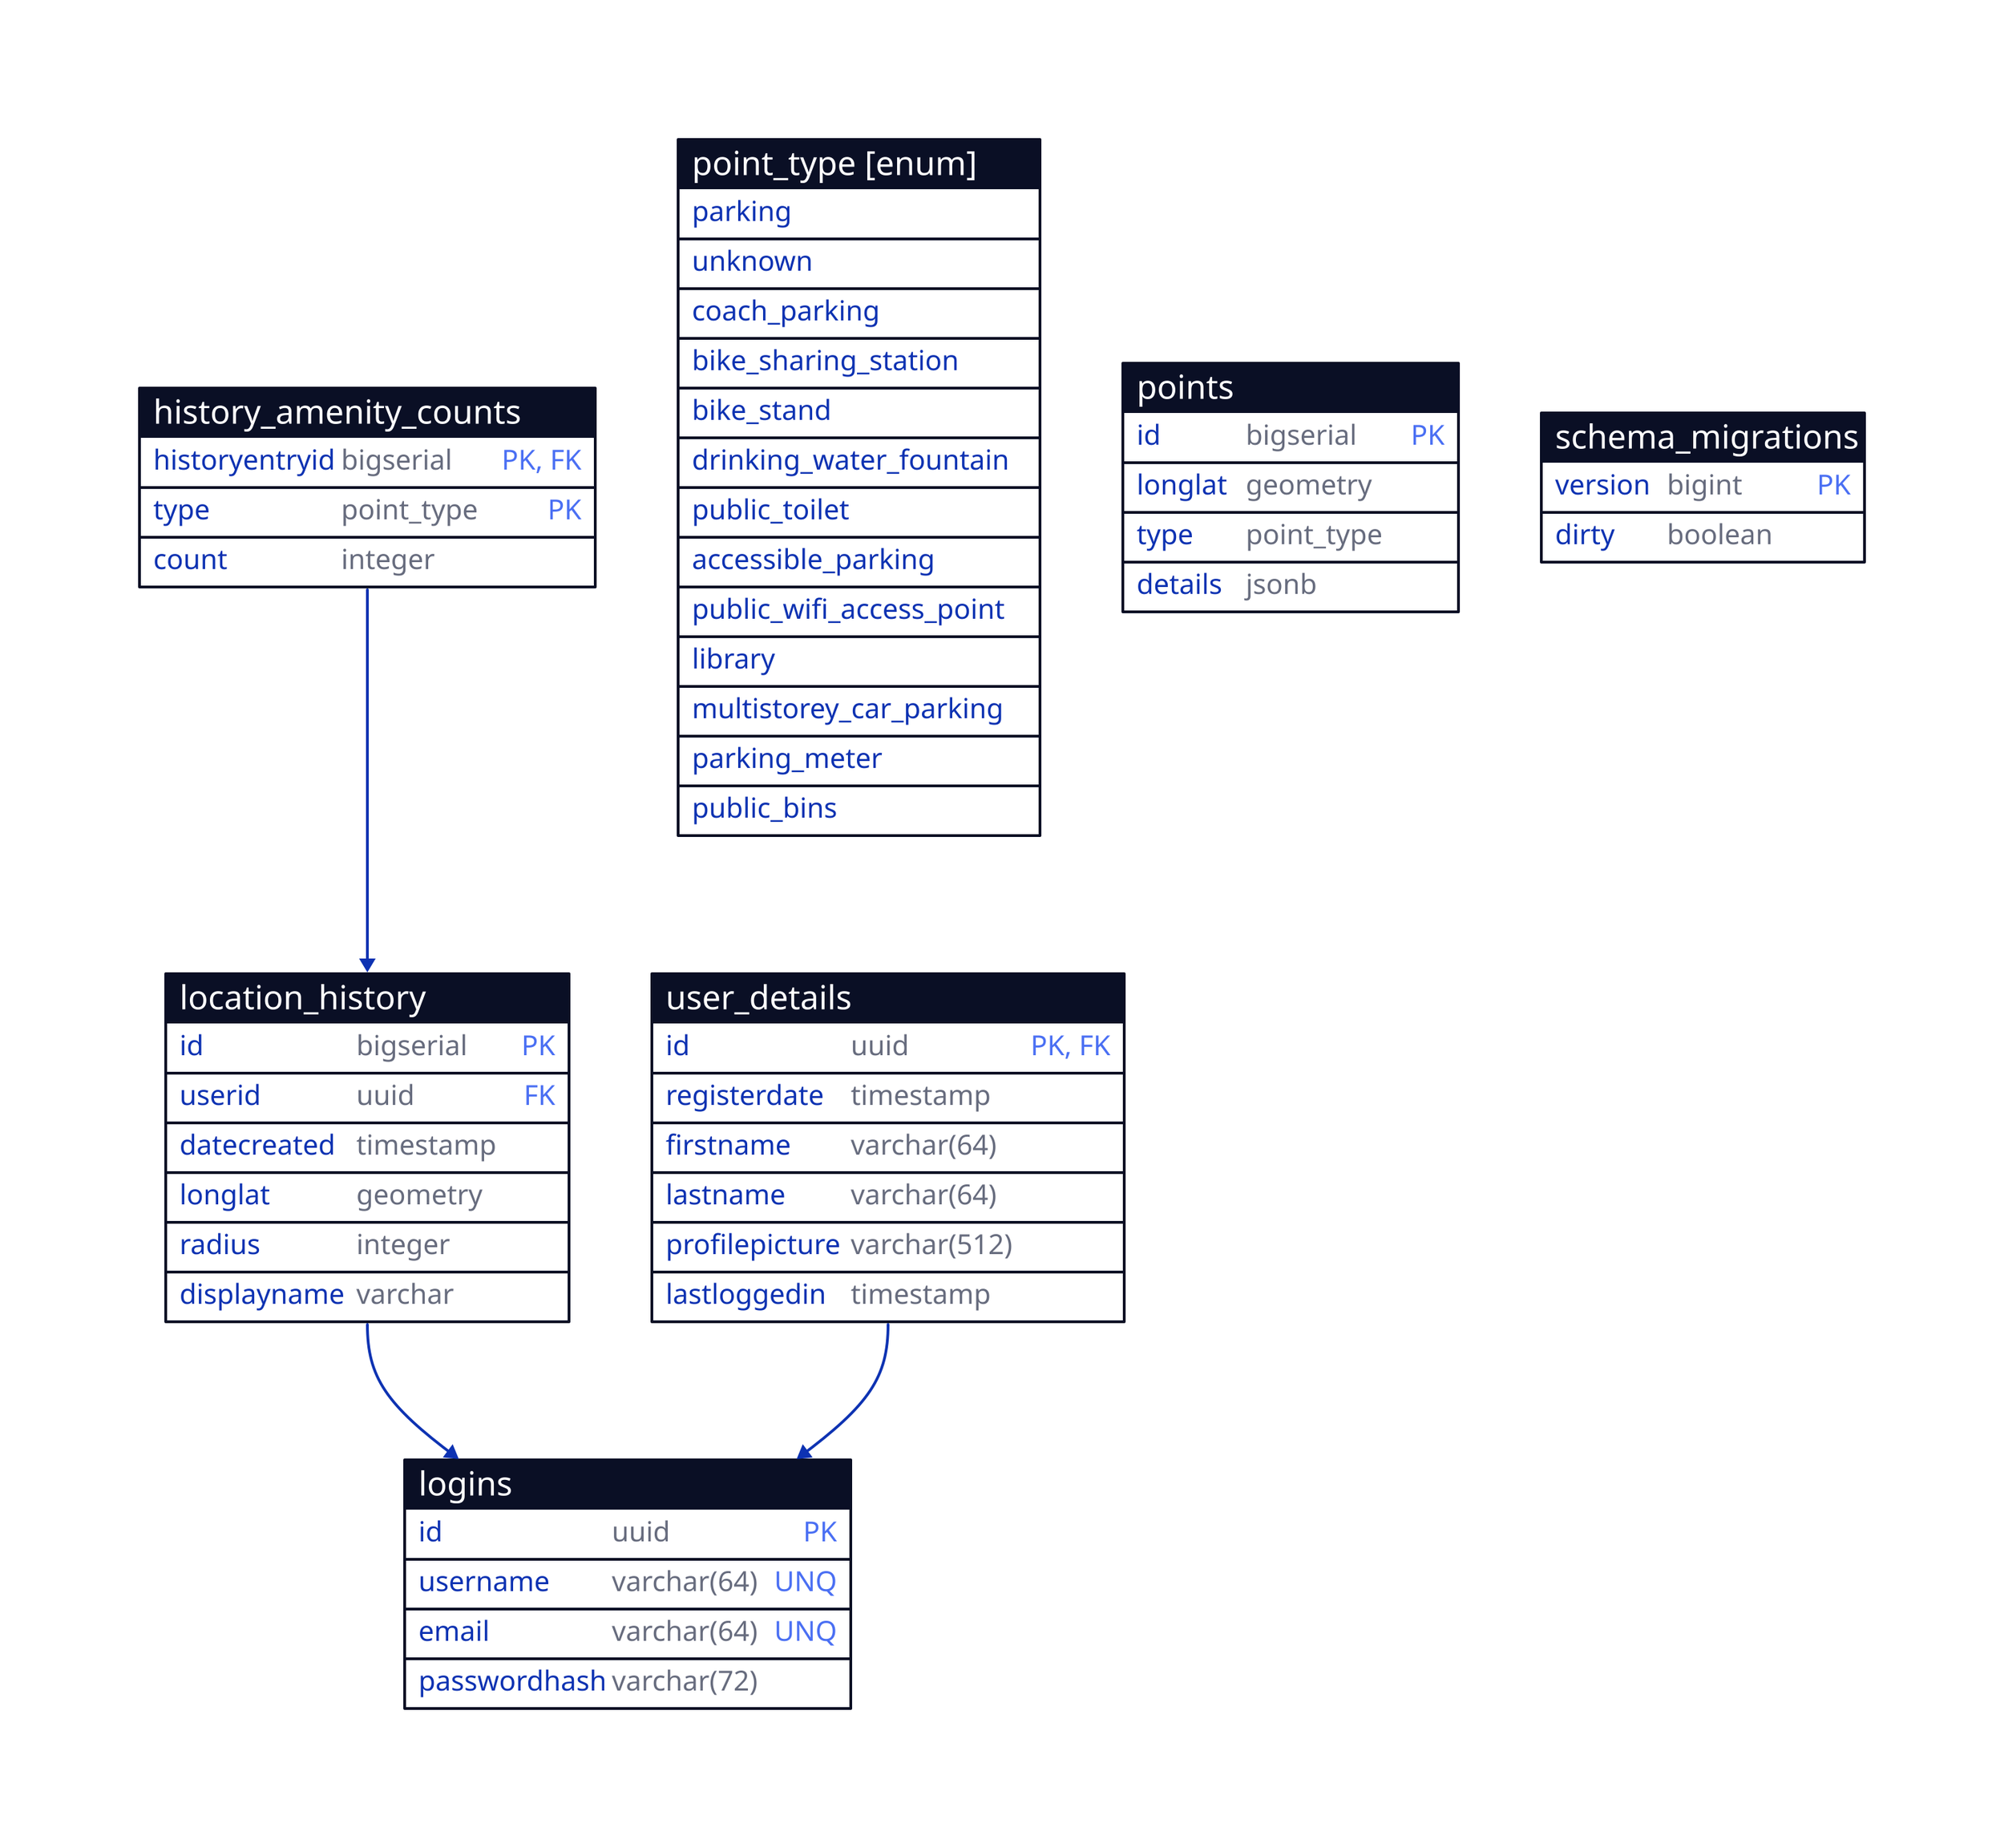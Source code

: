 vars: {
  d2-config: {
    layout-engine: elk
    theme-id: 300
  }
}

logins: {
  shape: sql_table
  id: uuid {constraint: primary_key}
  username: varchar(64) {constraint: unique}
  email: varchar(64) {constraint: unique}
  passwordhash: varchar(72)
}

user_details: {
  shape: sql_table
  id: uuid {constraint: [primary_key; foreign_key]}
  registerdate: timestamp
  firstname: varchar(64)
  lastname: varchar(64)
  profilepicture: varchar(512)
  lastloggedin: timestamp
}

history_amenity_counts: {
  shape: sql_table
  historyentryid: bigserial {constraint: [primary_key; foreign_key]}
  type: point_type {constraint: primary_key}
  count: integer
}

location_history: {
  shape: sql_table
  id: bigserial {constraint: primary_key}
  userid: uuid {constraint: foreign_key}
  datecreated: timestamp
  longlat: geometry
  radius: integer
  displayname: varchar
}

point_type \[enum\]: {
  shape: sql_table
  parking
  unknown
  coach_parking
  bike_sharing_station
  bike_stand
  drinking_water_fountain
  public_toilet
  accessible_parking
  public_wifi_access_point
  library
  multistorey_car_parking
  parking_meter
  public_bins
}

points: {
  shape: sql_table
  id: bigserial {constraint: primary_key}
  longlat: geometry
  type: point_type
  details: jsonb
}

schema_migrations: {
  shape: sql_table
  version: bigint {constraint: primary_key}
  dirty: boolean
}

history_amenity_counts.historyentryid -> location_history.id
location_history.userid -> logins.id
user_details.id -> logins.id
